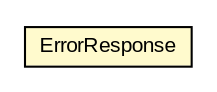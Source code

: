 #!/usr/local/bin/dot
#
# Class diagram 
# Generated by UMLGraph version R5_6-24-gf6e263 (http://www.umlgraph.org/)
#

digraph G {
	edge [fontname="arial",fontsize=10,labelfontname="arial",labelfontsize=10];
	node [fontname="arial",fontsize=10,shape=plaintext];
	nodesep=0.25;
	ranksep=0.5;
	// net.trajano.openidconnect.core.ErrorResponse
	c4438 [label=<<table title="net.trajano.openidconnect.core.ErrorResponse" border="0" cellborder="1" cellspacing="0" cellpadding="2" port="p" bgcolor="lemonChiffon" href="./ErrorResponse.html">
		<tr><td><table border="0" cellspacing="0" cellpadding="1">
<tr><td align="center" balign="center"> ErrorResponse </td></tr>
		</table></td></tr>
		</table>>, URL="./ErrorResponse.html", fontname="arial", fontcolor="black", fontsize=10.0];
}


